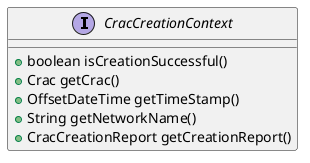 @startuml(id=CracCreationContext)
interface CracCreationContext {
+ boolean isCreationSuccessful()
+ Crac getCrac()
+ OffsetDateTime getTimeStamp()
+ String getNetworkName()
+ CracCreationReport getCreationReport()
}
@enduml

@startuml(id=CracCreationReport)
class CracCreationReport {
+ void printCreationReport()
+ List<String> getReport()
+ String toString()
}
CracCreationContext "1" *--> "1" CracCreationReport
@enduml

@startuml(id=ElementaryCreationContext)
interface ElementaryCreationContext {
+ String getNativeObjectId()
+ String getNativeObjectName()
+ String getCreatedObjectId()
+ Set<String> getCreatedObjectsIds()
+ boolean isImported()
+ boolean isAltered()
+ ImportStatus getImportStatus()
+ String getImportStatusDetail()
}
@enduml

@startuml(id=ImportStatus)
enum ImportStatus {
+ IMPORTED
+ ELEMENT_NOT_FOUND_IN_NETWORK
+ INCOMPLETE_DATA
+ INCONSISTENCY_IN_DATA
+ NOT_YET_HANDLED_BY_OPEN_RAO
+ NOT_FOR_RAO
+ NOT_FOR_REQUESTED_TIMESTAMP
+ OTHER
}
ElementaryCreationContext "1" *--> "1" ImportStatus
@enduml
